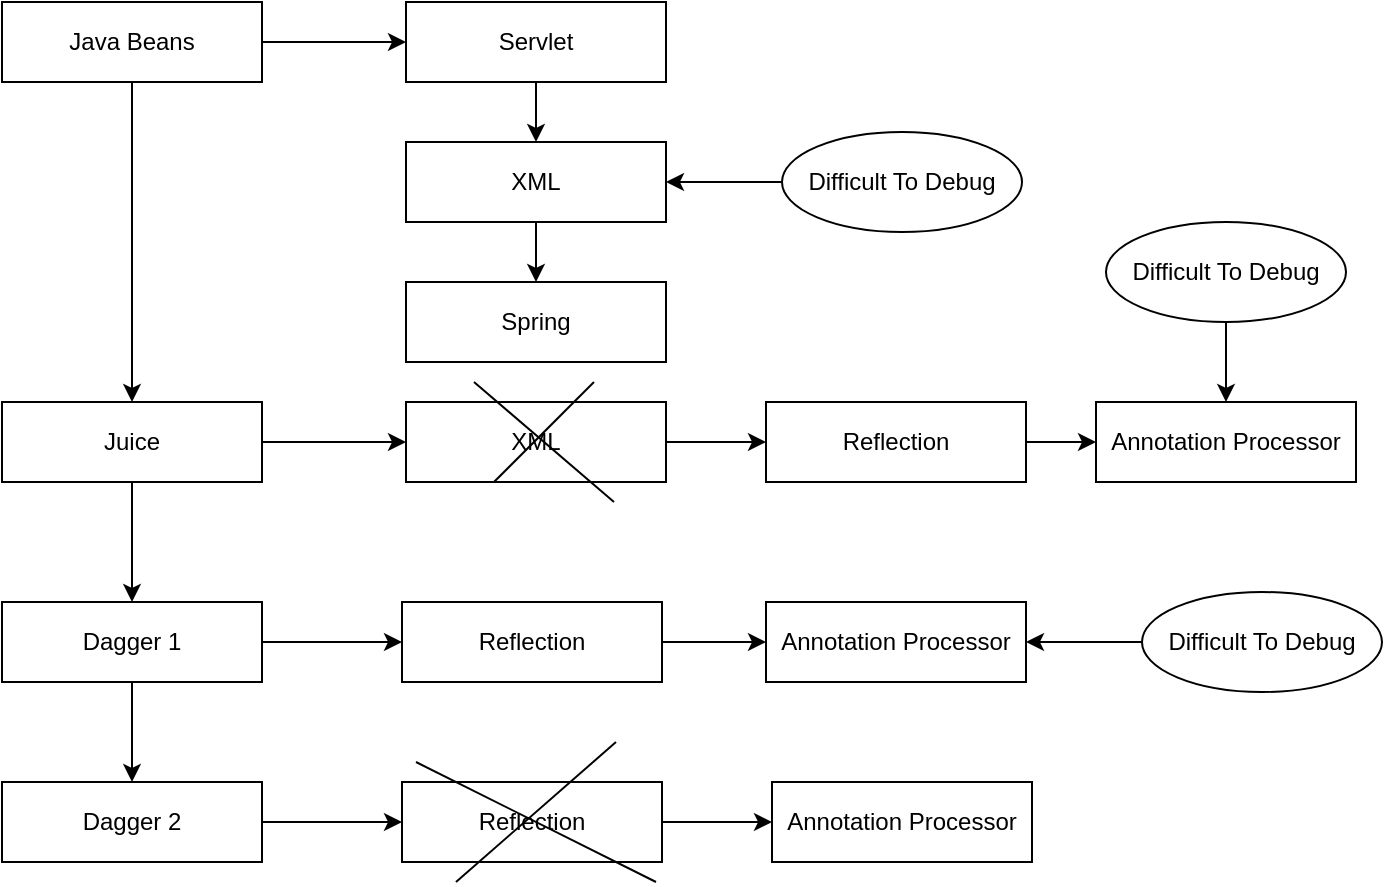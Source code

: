 <mxfile version="16.0.0" type="device"><diagram id="Z_ycPsKW5vsQU0A0ugsc" name="Page-1"><mxGraphModel dx="903" dy="503" grid="1" gridSize="10" guides="1" tooltips="1" connect="1" arrows="1" fold="1" page="1" pageScale="1" pageWidth="827" pageHeight="1169" math="0" shadow="0"><root><mxCell id="0"/><mxCell id="1" parent="0"/><mxCell id="vB1_kWVbnhYI37JXLliP-5" value="" style="edgeStyle=orthogonalEdgeStyle;rounded=0;orthogonalLoop=1;jettySize=auto;html=1;" edge="1" parent="1" source="vB1_kWVbnhYI37JXLliP-3" target="vB1_kWVbnhYI37JXLliP-4"><mxGeometry relative="1" as="geometry"/></mxCell><mxCell id="vB1_kWVbnhYI37JXLliP-12" style="edgeStyle=orthogonalEdgeStyle;rounded=0;orthogonalLoop=1;jettySize=auto;html=1;" edge="1" parent="1" source="vB1_kWVbnhYI37JXLliP-3" target="vB1_kWVbnhYI37JXLliP-11"><mxGeometry relative="1" as="geometry"/></mxCell><mxCell id="vB1_kWVbnhYI37JXLliP-3" value="&lt;span&gt;Java Beans&lt;/span&gt;" style="rounded=0;whiteSpace=wrap;html=1;direction=south;" vertex="1" parent="1"><mxGeometry x="80" y="170" width="130" height="40" as="geometry"/></mxCell><mxCell id="vB1_kWVbnhYI37JXLliP-7" value="" style="edgeStyle=orthogonalEdgeStyle;rounded=0;orthogonalLoop=1;jettySize=auto;html=1;" edge="1" parent="1" source="vB1_kWVbnhYI37JXLliP-4" target="vB1_kWVbnhYI37JXLliP-6"><mxGeometry relative="1" as="geometry"/></mxCell><mxCell id="vB1_kWVbnhYI37JXLliP-4" value="Servlet" style="rounded=0;whiteSpace=wrap;html=1;direction=south;" vertex="1" parent="1"><mxGeometry x="282" y="170" width="130" height="40" as="geometry"/></mxCell><mxCell id="vB1_kWVbnhYI37JXLliP-9" value="" style="edgeStyle=orthogonalEdgeStyle;rounded=0;orthogonalLoop=1;jettySize=auto;html=1;" edge="1" parent="1" source="vB1_kWVbnhYI37JXLliP-6" target="vB1_kWVbnhYI37JXLliP-8"><mxGeometry relative="1" as="geometry"/></mxCell><mxCell id="vB1_kWVbnhYI37JXLliP-6" value="XML" style="rounded=0;whiteSpace=wrap;html=1;direction=south;" vertex="1" parent="1"><mxGeometry x="282" y="240" width="130" height="40" as="geometry"/></mxCell><mxCell id="vB1_kWVbnhYI37JXLliP-8" value="Spring" style="rounded=0;whiteSpace=wrap;html=1;direction=south;" vertex="1" parent="1"><mxGeometry x="282" y="310" width="130" height="40" as="geometry"/></mxCell><mxCell id="vB1_kWVbnhYI37JXLliP-14" style="edgeStyle=orthogonalEdgeStyle;rounded=0;orthogonalLoop=1;jettySize=auto;html=1;entryX=0.5;entryY=1;entryDx=0;entryDy=0;" edge="1" parent="1" source="vB1_kWVbnhYI37JXLliP-11" target="vB1_kWVbnhYI37JXLliP-13"><mxGeometry relative="1" as="geometry"/></mxCell><mxCell id="vB1_kWVbnhYI37JXLliP-36" style="edgeStyle=orthogonalEdgeStyle;rounded=0;orthogonalLoop=1;jettySize=auto;html=1;entryX=0;entryY=0.5;entryDx=0;entryDy=0;" edge="1" parent="1" source="vB1_kWVbnhYI37JXLliP-11" target="vB1_kWVbnhYI37JXLliP-24"><mxGeometry relative="1" as="geometry"/></mxCell><mxCell id="vB1_kWVbnhYI37JXLliP-11" value="&lt;span&gt;Juice&lt;/span&gt;" style="rounded=0;whiteSpace=wrap;html=1;direction=south;" vertex="1" parent="1"><mxGeometry x="80" y="370" width="130" height="40" as="geometry"/></mxCell><mxCell id="vB1_kWVbnhYI37JXLliP-21" value="" style="edgeStyle=orthogonalEdgeStyle;rounded=0;orthogonalLoop=1;jettySize=auto;html=1;" edge="1" parent="1" source="vB1_kWVbnhYI37JXLliP-13" target="vB1_kWVbnhYI37JXLliP-20"><mxGeometry relative="1" as="geometry"/></mxCell><mxCell id="vB1_kWVbnhYI37JXLliP-13" value="XML" style="rounded=0;whiteSpace=wrap;html=1;direction=south;" vertex="1" parent="1"><mxGeometry x="282" y="370" width="130" height="40" as="geometry"/></mxCell><mxCell id="vB1_kWVbnhYI37JXLliP-17" value="" style="endArrow=none;html=1;rounded=0;" edge="1" parent="1"><mxGeometry width="50" height="50" relative="1" as="geometry"><mxPoint x="326" y="410" as="sourcePoint"/><mxPoint x="376" y="360" as="targetPoint"/></mxGeometry></mxCell><mxCell id="vB1_kWVbnhYI37JXLliP-19" value="" style="endArrow=none;html=1;rounded=0;" edge="1" parent="1"><mxGeometry width="50" height="50" relative="1" as="geometry"><mxPoint x="386" y="420" as="sourcePoint"/><mxPoint x="316" y="360" as="targetPoint"/></mxGeometry></mxCell><mxCell id="vB1_kWVbnhYI37JXLliP-27" style="edgeStyle=orthogonalEdgeStyle;rounded=0;orthogonalLoop=1;jettySize=auto;html=1;entryX=0.5;entryY=1;entryDx=0;entryDy=0;" edge="1" parent="1" source="vB1_kWVbnhYI37JXLliP-20" target="vB1_kWVbnhYI37JXLliP-26"><mxGeometry relative="1" as="geometry"/></mxCell><mxCell id="vB1_kWVbnhYI37JXLliP-20" value="&lt;span&gt;Reflection&lt;br&gt;&lt;/span&gt;" style="rounded=0;whiteSpace=wrap;html=1;direction=south;" vertex="1" parent="1"><mxGeometry x="462" y="370" width="130" height="40" as="geometry"/></mxCell><mxCell id="vB1_kWVbnhYI37JXLliP-23" style="edgeStyle=orthogonalEdgeStyle;rounded=0;orthogonalLoop=1;jettySize=auto;html=1;" edge="1" parent="1" source="vB1_kWVbnhYI37JXLliP-22" target="vB1_kWVbnhYI37JXLliP-6"><mxGeometry relative="1" as="geometry"/></mxCell><mxCell id="vB1_kWVbnhYI37JXLliP-22" value="Difficult To Debug" style="ellipse;whiteSpace=wrap;html=1;" vertex="1" parent="1"><mxGeometry x="470" y="235" width="120" height="50" as="geometry"/></mxCell><mxCell id="vB1_kWVbnhYI37JXLliP-34" style="edgeStyle=orthogonalEdgeStyle;rounded=0;orthogonalLoop=1;jettySize=auto;html=1;" edge="1" parent="1" source="vB1_kWVbnhYI37JXLliP-24" target="vB1_kWVbnhYI37JXLliP-30"><mxGeometry relative="1" as="geometry"/></mxCell><mxCell id="vB1_kWVbnhYI37JXLliP-38" style="edgeStyle=orthogonalEdgeStyle;rounded=0;orthogonalLoop=1;jettySize=auto;html=1;entryX=0;entryY=0.5;entryDx=0;entryDy=0;" edge="1" parent="1" source="vB1_kWVbnhYI37JXLliP-24" target="vB1_kWVbnhYI37JXLliP-37"><mxGeometry relative="1" as="geometry"/></mxCell><mxCell id="vB1_kWVbnhYI37JXLliP-24" value="Dagger 1" style="rounded=0;whiteSpace=wrap;html=1;direction=south;" vertex="1" parent="1"><mxGeometry x="80" y="470" width="130" height="40" as="geometry"/></mxCell><mxCell id="vB1_kWVbnhYI37JXLliP-26" value="&lt;span&gt;Annotation Processor&lt;br&gt;&lt;/span&gt;" style="rounded=0;whiteSpace=wrap;html=1;direction=south;" vertex="1" parent="1"><mxGeometry x="627" y="370" width="130" height="40" as="geometry"/></mxCell><mxCell id="vB1_kWVbnhYI37JXLliP-29" value="" style="edgeStyle=orthogonalEdgeStyle;rounded=0;orthogonalLoop=1;jettySize=auto;html=1;" edge="1" parent="1" source="vB1_kWVbnhYI37JXLliP-28" target="vB1_kWVbnhYI37JXLliP-26"><mxGeometry relative="1" as="geometry"/></mxCell><mxCell id="vB1_kWVbnhYI37JXLliP-28" value="Difficult To Debug" style="ellipse;whiteSpace=wrap;html=1;" vertex="1" parent="1"><mxGeometry x="632" y="280" width="120" height="50" as="geometry"/></mxCell><mxCell id="vB1_kWVbnhYI37JXLliP-35" style="edgeStyle=orthogonalEdgeStyle;rounded=0;orthogonalLoop=1;jettySize=auto;html=1;entryX=0.5;entryY=1;entryDx=0;entryDy=0;" edge="1" parent="1" source="vB1_kWVbnhYI37JXLliP-30" target="vB1_kWVbnhYI37JXLliP-31"><mxGeometry relative="1" as="geometry"/></mxCell><mxCell id="vB1_kWVbnhYI37JXLliP-30" value="&lt;span&gt;Reflection&lt;br&gt;&lt;/span&gt;" style="rounded=0;whiteSpace=wrap;html=1;direction=south;" vertex="1" parent="1"><mxGeometry x="280" y="470" width="130" height="40" as="geometry"/></mxCell><mxCell id="vB1_kWVbnhYI37JXLliP-31" value="&lt;span&gt;Annotation Processor&lt;br&gt;&lt;/span&gt;" style="rounded=0;whiteSpace=wrap;html=1;direction=south;" vertex="1" parent="1"><mxGeometry x="462" y="470" width="130" height="40" as="geometry"/></mxCell><mxCell id="vB1_kWVbnhYI37JXLliP-33" style="edgeStyle=orthogonalEdgeStyle;rounded=0;orthogonalLoop=1;jettySize=auto;html=1;entryX=0.5;entryY=0;entryDx=0;entryDy=0;" edge="1" parent="1" source="vB1_kWVbnhYI37JXLliP-32" target="vB1_kWVbnhYI37JXLliP-31"><mxGeometry relative="1" as="geometry"/></mxCell><mxCell id="vB1_kWVbnhYI37JXLliP-32" value="Difficult To Debug" style="ellipse;whiteSpace=wrap;html=1;" vertex="1" parent="1"><mxGeometry x="650" y="465" width="120" height="50" as="geometry"/></mxCell><mxCell id="vB1_kWVbnhYI37JXLliP-40" style="edgeStyle=orthogonalEdgeStyle;rounded=0;orthogonalLoop=1;jettySize=auto;html=1;" edge="1" parent="1" source="vB1_kWVbnhYI37JXLliP-37" target="vB1_kWVbnhYI37JXLliP-39"><mxGeometry relative="1" as="geometry"/></mxCell><mxCell id="vB1_kWVbnhYI37JXLliP-37" value="Dagger 2" style="rounded=0;whiteSpace=wrap;html=1;direction=south;" vertex="1" parent="1"><mxGeometry x="80" y="560" width="130" height="40" as="geometry"/></mxCell><mxCell id="vB1_kWVbnhYI37JXLliP-45" style="edgeStyle=orthogonalEdgeStyle;rounded=0;orthogonalLoop=1;jettySize=auto;html=1;" edge="1" parent="1" source="vB1_kWVbnhYI37JXLliP-39" target="vB1_kWVbnhYI37JXLliP-44"><mxGeometry relative="1" as="geometry"/></mxCell><mxCell id="vB1_kWVbnhYI37JXLliP-39" value="&lt;span&gt;Reflection&lt;br&gt;&lt;/span&gt;" style="rounded=0;whiteSpace=wrap;html=1;direction=south;" vertex="1" parent="1"><mxGeometry x="280" y="560" width="130" height="40" as="geometry"/></mxCell><mxCell id="vB1_kWVbnhYI37JXLliP-42" value="" style="endArrow=none;html=1;rounded=0;" edge="1" parent="1"><mxGeometry width="50" height="50" relative="1" as="geometry"><mxPoint x="307" y="610" as="sourcePoint"/><mxPoint x="387" y="540" as="targetPoint"/></mxGeometry></mxCell><mxCell id="vB1_kWVbnhYI37JXLliP-43" value="" style="endArrow=none;html=1;rounded=0;" edge="1" parent="1"><mxGeometry width="50" height="50" relative="1" as="geometry"><mxPoint x="407" y="610" as="sourcePoint"/><mxPoint x="287" y="550" as="targetPoint"/></mxGeometry></mxCell><mxCell id="vB1_kWVbnhYI37JXLliP-44" value="&lt;span&gt;Annotation Processor&lt;br&gt;&lt;/span&gt;" style="rounded=0;whiteSpace=wrap;html=1;direction=south;" vertex="1" parent="1"><mxGeometry x="465" y="560" width="130" height="40" as="geometry"/></mxCell></root></mxGraphModel></diagram></mxfile>